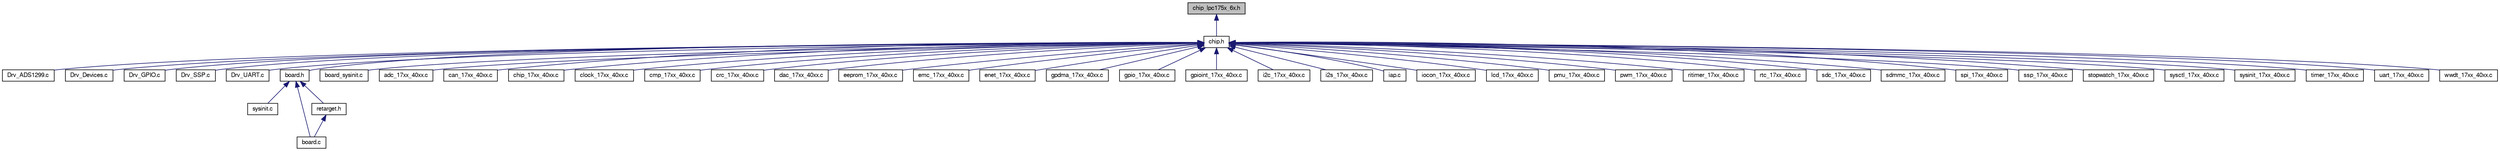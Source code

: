 digraph "chip_lpc175x_6x.h"
{
  edge [fontname="FreeSans",fontsize="10",labelfontname="FreeSans",labelfontsize="10"];
  node [fontname="FreeSans",fontsize="10",shape=record];
  Node1 [label="chip_lpc175x_6x.h",height=0.2,width=0.4,color="black", fillcolor="grey75", style="filled", fontcolor="black"];
  Node1 -> Node2 [dir="back",color="midnightblue",fontsize="10",style="solid"];
  Node2 [label="chip.h",height=0.2,width=0.4,color="black", fillcolor="white", style="filled",URL="$chip_8h.html"];
  Node2 -> Node3 [dir="back",color="midnightblue",fontsize="10",style="solid"];
  Node3 [label="Drv_ADS1299.c",height=0.2,width=0.4,color="black", fillcolor="white", style="filled",URL="$Drv__ADS1299_8c.html"];
  Node2 -> Node4 [dir="back",color="midnightblue",fontsize="10",style="solid"];
  Node4 [label="Drv_Devices.c",height=0.2,width=0.4,color="black", fillcolor="white", style="filled",URL="$Drv__Devices_8c.html"];
  Node2 -> Node5 [dir="back",color="midnightblue",fontsize="10",style="solid"];
  Node5 [label="Drv_GPIO.c",height=0.2,width=0.4,color="black", fillcolor="white", style="filled",URL="$Drv__GPIO_8c.html"];
  Node2 -> Node6 [dir="back",color="midnightblue",fontsize="10",style="solid"];
  Node6 [label="Drv_SSP.c",height=0.2,width=0.4,color="black", fillcolor="white", style="filled",URL="$Drv__SSP_8c.html"];
  Node2 -> Node7 [dir="back",color="midnightblue",fontsize="10",style="solid"];
  Node7 [label="Drv_UART.c",height=0.2,width=0.4,color="black", fillcolor="white", style="filled",URL="$Drv__UART_8c.html"];
  Node2 -> Node8 [dir="back",color="midnightblue",fontsize="10",style="solid"];
  Node8 [label="board.h",height=0.2,width=0.4,color="black", fillcolor="white", style="filled",URL="$board_8h.html"];
  Node8 -> Node9 [dir="back",color="midnightblue",fontsize="10",style="solid"];
  Node9 [label="sysinit.c",height=0.2,width=0.4,color="black", fillcolor="white", style="filled",URL="$sysinit_8c.html"];
  Node8 -> Node10 [dir="back",color="midnightblue",fontsize="10",style="solid"];
  Node10 [label="board.c",height=0.2,width=0.4,color="black", fillcolor="white", style="filled",URL="$board_8c.html"];
  Node8 -> Node11 [dir="back",color="midnightblue",fontsize="10",style="solid"];
  Node11 [label="retarget.h",height=0.2,width=0.4,color="black", fillcolor="white", style="filled",URL="$retarget_8h.html"];
  Node11 -> Node10 [dir="back",color="midnightblue",fontsize="10",style="solid"];
  Node2 -> Node12 [dir="back",color="midnightblue",fontsize="10",style="solid"];
  Node12 [label="board_sysinit.c",height=0.2,width=0.4,color="black", fillcolor="white", style="filled",URL="$board__sysinit_8c.html"];
  Node2 -> Node13 [dir="back",color="midnightblue",fontsize="10",style="solid"];
  Node13 [label="adc_17xx_40xx.c",height=0.2,width=0.4,color="black", fillcolor="white", style="filled",URL="$adc__17xx__40xx_8c.html"];
  Node2 -> Node14 [dir="back",color="midnightblue",fontsize="10",style="solid"];
  Node14 [label="can_17xx_40xx.c",height=0.2,width=0.4,color="black", fillcolor="white", style="filled",URL="$can__17xx__40xx_8c.html"];
  Node2 -> Node15 [dir="back",color="midnightblue",fontsize="10",style="solid"];
  Node15 [label="chip_17xx_40xx.c",height=0.2,width=0.4,color="black", fillcolor="white", style="filled",URL="$chip__17xx__40xx_8c.html"];
  Node2 -> Node16 [dir="back",color="midnightblue",fontsize="10",style="solid"];
  Node16 [label="clock_17xx_40xx.c",height=0.2,width=0.4,color="black", fillcolor="white", style="filled",URL="$clock__17xx__40xx_8c.html"];
  Node2 -> Node17 [dir="back",color="midnightblue",fontsize="10",style="solid"];
  Node17 [label="cmp_17xx_40xx.c",height=0.2,width=0.4,color="black", fillcolor="white", style="filled",URL="$cmp__17xx__40xx_8c.html"];
  Node2 -> Node18 [dir="back",color="midnightblue",fontsize="10",style="solid"];
  Node18 [label="crc_17xx_40xx.c",height=0.2,width=0.4,color="black", fillcolor="white", style="filled",URL="$crc__17xx__40xx_8c.html"];
  Node2 -> Node19 [dir="back",color="midnightblue",fontsize="10",style="solid"];
  Node19 [label="dac_17xx_40xx.c",height=0.2,width=0.4,color="black", fillcolor="white", style="filled",URL="$dac__17xx__40xx_8c.html"];
  Node2 -> Node20 [dir="back",color="midnightblue",fontsize="10",style="solid"];
  Node20 [label="eeprom_17xx_40xx.c",height=0.2,width=0.4,color="black", fillcolor="white", style="filled",URL="$eeprom__17xx__40xx_8c.html"];
  Node2 -> Node21 [dir="back",color="midnightblue",fontsize="10",style="solid"];
  Node21 [label="emc_17xx_40xx.c",height=0.2,width=0.4,color="black", fillcolor="white", style="filled",URL="$emc__17xx__40xx_8c.html"];
  Node2 -> Node22 [dir="back",color="midnightblue",fontsize="10",style="solid"];
  Node22 [label="enet_17xx_40xx.c",height=0.2,width=0.4,color="black", fillcolor="white", style="filled",URL="$enet__17xx__40xx_8c.html"];
  Node2 -> Node23 [dir="back",color="midnightblue",fontsize="10",style="solid"];
  Node23 [label="gpdma_17xx_40xx.c",height=0.2,width=0.4,color="black", fillcolor="white", style="filled",URL="$gpdma__17xx__40xx_8c.html"];
  Node2 -> Node24 [dir="back",color="midnightblue",fontsize="10",style="solid"];
  Node24 [label="gpio_17xx_40xx.c",height=0.2,width=0.4,color="black", fillcolor="white", style="filled",URL="$gpio__17xx__40xx_8c.html"];
  Node2 -> Node25 [dir="back",color="midnightblue",fontsize="10",style="solid"];
  Node25 [label="gpioint_17xx_40xx.c",height=0.2,width=0.4,color="black", fillcolor="white", style="filled",URL="$gpioint__17xx__40xx_8c.html"];
  Node2 -> Node26 [dir="back",color="midnightblue",fontsize="10",style="solid"];
  Node26 [label="i2c_17xx_40xx.c",height=0.2,width=0.4,color="black", fillcolor="white", style="filled",URL="$i2c__17xx__40xx_8c.html"];
  Node2 -> Node27 [dir="back",color="midnightblue",fontsize="10",style="solid"];
  Node27 [label="i2s_17xx_40xx.c",height=0.2,width=0.4,color="black", fillcolor="white", style="filled",URL="$i2s__17xx__40xx_8c.html"];
  Node2 -> Node28 [dir="back",color="midnightblue",fontsize="10",style="solid"];
  Node28 [label="iap.c",height=0.2,width=0.4,color="black", fillcolor="white", style="filled",URL="$iap_8c.html"];
  Node2 -> Node29 [dir="back",color="midnightblue",fontsize="10",style="solid"];
  Node29 [label="iocon_17xx_40xx.c",height=0.2,width=0.4,color="black", fillcolor="white", style="filled",URL="$iocon__17xx__40xx_8c.html"];
  Node2 -> Node30 [dir="back",color="midnightblue",fontsize="10",style="solid"];
  Node30 [label="lcd_17xx_40xx.c",height=0.2,width=0.4,color="black", fillcolor="white", style="filled",URL="$lcd__17xx__40xx_8c.html"];
  Node2 -> Node31 [dir="back",color="midnightblue",fontsize="10",style="solid"];
  Node31 [label="pmu_17xx_40xx.c",height=0.2,width=0.4,color="black", fillcolor="white", style="filled",URL="$pmu__17xx__40xx_8c.html"];
  Node2 -> Node32 [dir="back",color="midnightblue",fontsize="10",style="solid"];
  Node32 [label="pwm_17xx_40xx.c",height=0.2,width=0.4,color="black", fillcolor="white", style="filled",URL="$pwm__17xx__40xx_8c.html"];
  Node2 -> Node33 [dir="back",color="midnightblue",fontsize="10",style="solid"];
  Node33 [label="ritimer_17xx_40xx.c",height=0.2,width=0.4,color="black", fillcolor="white", style="filled",URL="$ritimer__17xx__40xx_8c.html"];
  Node2 -> Node34 [dir="back",color="midnightblue",fontsize="10",style="solid"];
  Node34 [label="rtc_17xx_40xx.c",height=0.2,width=0.4,color="black", fillcolor="white", style="filled",URL="$rtc__17xx__40xx_8c.html"];
  Node2 -> Node35 [dir="back",color="midnightblue",fontsize="10",style="solid"];
  Node35 [label="sdc_17xx_40xx.c",height=0.2,width=0.4,color="black", fillcolor="white", style="filled",URL="$sdc__17xx__40xx_8c.html"];
  Node2 -> Node36 [dir="back",color="midnightblue",fontsize="10",style="solid"];
  Node36 [label="sdmmc_17xx_40xx.c",height=0.2,width=0.4,color="black", fillcolor="white", style="filled",URL="$sdmmc__17xx__40xx_8c.html"];
  Node2 -> Node37 [dir="back",color="midnightblue",fontsize="10",style="solid"];
  Node37 [label="spi_17xx_40xx.c",height=0.2,width=0.4,color="black", fillcolor="white", style="filled",URL="$spi__17xx__40xx_8c.html"];
  Node2 -> Node38 [dir="back",color="midnightblue",fontsize="10",style="solid"];
  Node38 [label="ssp_17xx_40xx.c",height=0.2,width=0.4,color="black", fillcolor="white", style="filled",URL="$ssp__17xx__40xx_8c.html"];
  Node2 -> Node39 [dir="back",color="midnightblue",fontsize="10",style="solid"];
  Node39 [label="stopwatch_17xx_40xx.c",height=0.2,width=0.4,color="black", fillcolor="white", style="filled",URL="$stopwatch__17xx__40xx_8c.html"];
  Node2 -> Node40 [dir="back",color="midnightblue",fontsize="10",style="solid"];
  Node40 [label="sysctl_17xx_40xx.c",height=0.2,width=0.4,color="black", fillcolor="white", style="filled",URL="$sysctl__17xx__40xx_8c.html"];
  Node2 -> Node41 [dir="back",color="midnightblue",fontsize="10",style="solid"];
  Node41 [label="sysinit_17xx_40xx.c",height=0.2,width=0.4,color="black", fillcolor="white", style="filled",URL="$sysinit__17xx__40xx_8c.html"];
  Node2 -> Node42 [dir="back",color="midnightblue",fontsize="10",style="solid"];
  Node42 [label="timer_17xx_40xx.c",height=0.2,width=0.4,color="black", fillcolor="white", style="filled",URL="$timer__17xx__40xx_8c.html"];
  Node2 -> Node43 [dir="back",color="midnightblue",fontsize="10",style="solid"];
  Node43 [label="uart_17xx_40xx.c",height=0.2,width=0.4,color="black", fillcolor="white", style="filled",URL="$uart__17xx__40xx_8c.html"];
  Node2 -> Node44 [dir="back",color="midnightblue",fontsize="10",style="solid"];
  Node44 [label="wwdt_17xx_40xx.c",height=0.2,width=0.4,color="black", fillcolor="white", style="filled",URL="$wwdt__17xx__40xx_8c.html"];
}

